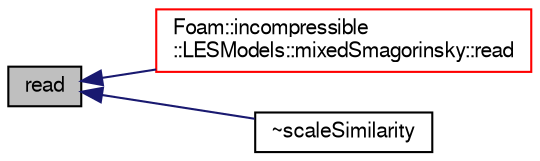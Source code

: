 digraph "read"
{
  bgcolor="transparent";
  edge [fontname="FreeSans",fontsize="10",labelfontname="FreeSans",labelfontsize="10"];
  node [fontname="FreeSans",fontsize="10",shape=record];
  rankdir="LR";
  Node1395 [label="read",height=0.2,width=0.4,color="black", fillcolor="grey75", style="filled", fontcolor="black"];
  Node1395 -> Node1396 [dir="back",color="midnightblue",fontsize="10",style="solid",fontname="FreeSans"];
  Node1396 [label="Foam::incompressible\l::LESModels::mixedSmagorinsky::read",height=0.2,width=0.4,color="red",URL="$a30882.html#af816873151ddb0126e98bb2f914d8ed5",tooltip="Read LESProperties dictionary. "];
  Node1395 -> Node1398 [dir="back",color="midnightblue",fontsize="10",style="solid",fontname="FreeSans"];
  Node1398 [label="~scaleSimilarity",height=0.2,width=0.4,color="black",URL="$a30890.html#adc49490226074b8b0f43d11dfb045965",tooltip="Destructor. "];
}
